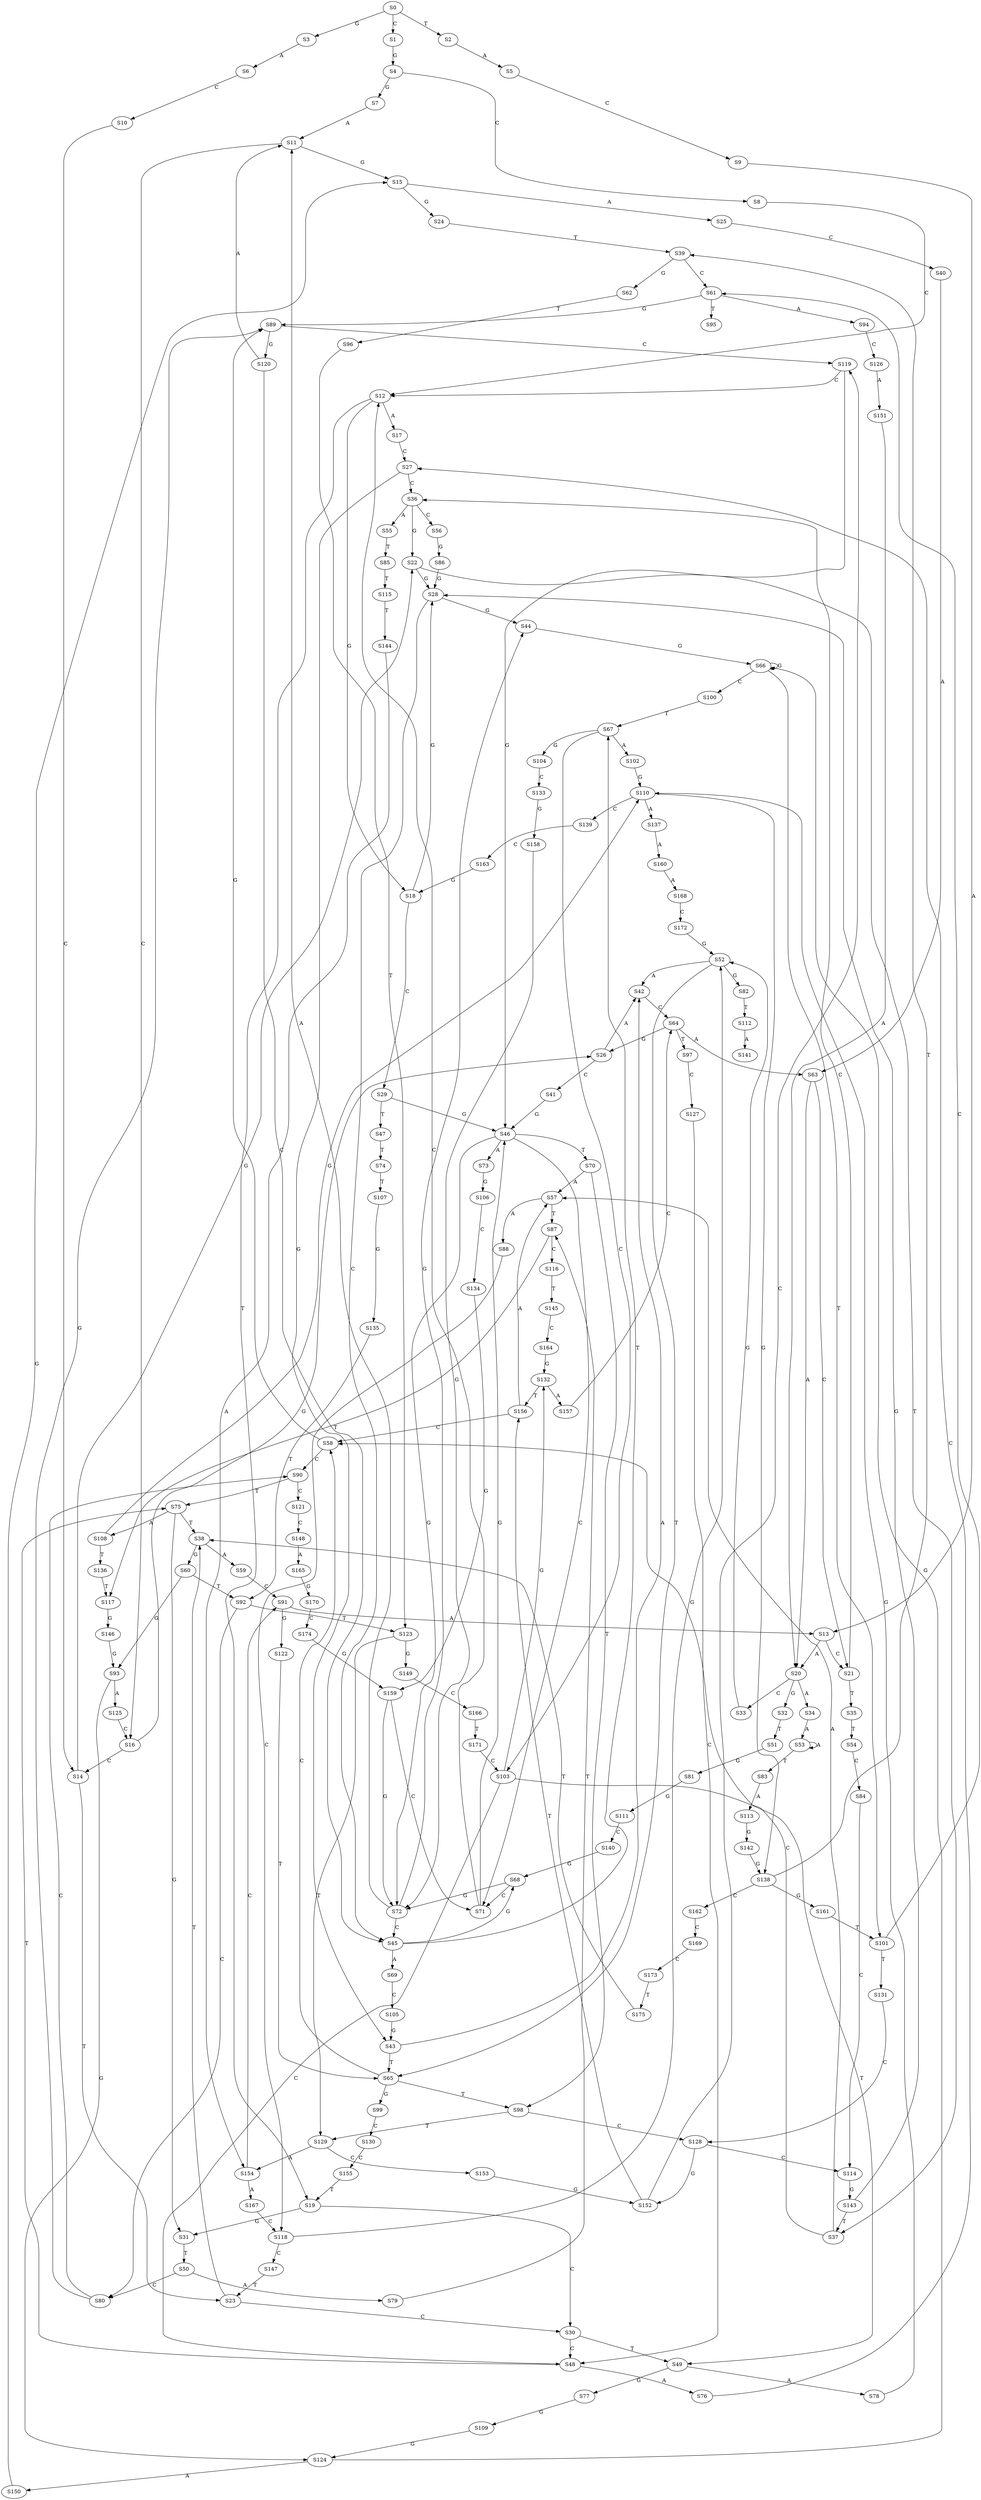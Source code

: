 strict digraph  {
	S0 -> S1 [ label = C ];
	S0 -> S2 [ label = T ];
	S0 -> S3 [ label = G ];
	S1 -> S4 [ label = G ];
	S2 -> S5 [ label = A ];
	S3 -> S6 [ label = A ];
	S4 -> S7 [ label = G ];
	S4 -> S8 [ label = C ];
	S5 -> S9 [ label = C ];
	S6 -> S10 [ label = C ];
	S7 -> S11 [ label = A ];
	S8 -> S12 [ label = C ];
	S9 -> S13 [ label = A ];
	S10 -> S14 [ label = C ];
	S11 -> S15 [ label = G ];
	S11 -> S16 [ label = C ];
	S12 -> S17 [ label = A ];
	S12 -> S18 [ label = G ];
	S12 -> S19 [ label = T ];
	S13 -> S20 [ label = A ];
	S13 -> S21 [ label = C ];
	S14 -> S22 [ label = G ];
	S14 -> S23 [ label = T ];
	S15 -> S24 [ label = G ];
	S15 -> S25 [ label = A ];
	S16 -> S26 [ label = G ];
	S16 -> S14 [ label = C ];
	S17 -> S27 [ label = C ];
	S18 -> S28 [ label = G ];
	S18 -> S29 [ label = C ];
	S19 -> S30 [ label = C ];
	S19 -> S31 [ label = G ];
	S20 -> S32 [ label = G ];
	S20 -> S33 [ label = C ];
	S20 -> S34 [ label = A ];
	S21 -> S35 [ label = T ];
	S21 -> S36 [ label = C ];
	S22 -> S28 [ label = G ];
	S22 -> S37 [ label = T ];
	S23 -> S30 [ label = C ];
	S23 -> S38 [ label = T ];
	S24 -> S39 [ label = T ];
	S25 -> S40 [ label = C ];
	S26 -> S41 [ label = C ];
	S26 -> S42 [ label = A ];
	S27 -> S36 [ label = C ];
	S27 -> S43 [ label = G ];
	S28 -> S44 [ label = G ];
	S28 -> S45 [ label = C ];
	S29 -> S46 [ label = G ];
	S29 -> S47 [ label = T ];
	S30 -> S48 [ label = C ];
	S30 -> S49 [ label = T ];
	S31 -> S50 [ label = T ];
	S32 -> S51 [ label = T ];
	S33 -> S52 [ label = G ];
	S34 -> S53 [ label = A ];
	S35 -> S54 [ label = T ];
	S36 -> S22 [ label = G ];
	S36 -> S55 [ label = A ];
	S36 -> S56 [ label = C ];
	S37 -> S57 [ label = A ];
	S37 -> S58 [ label = C ];
	S38 -> S59 [ label = A ];
	S38 -> S60 [ label = G ];
	S39 -> S61 [ label = C ];
	S39 -> S62 [ label = G ];
	S40 -> S63 [ label = A ];
	S41 -> S46 [ label = G ];
	S42 -> S64 [ label = C ];
	S43 -> S65 [ label = T ];
	S43 -> S42 [ label = A ];
	S44 -> S66 [ label = G ];
	S45 -> S67 [ label = T ];
	S45 -> S68 [ label = G ];
	S45 -> S69 [ label = A ];
	S46 -> S70 [ label = T ];
	S46 -> S71 [ label = C ];
	S46 -> S72 [ label = G ];
	S46 -> S73 [ label = A ];
	S47 -> S74 [ label = T ];
	S48 -> S75 [ label = T ];
	S48 -> S76 [ label = A ];
	S49 -> S77 [ label = G ];
	S49 -> S78 [ label = A ];
	S50 -> S79 [ label = A ];
	S50 -> S80 [ label = C ];
	S51 -> S81 [ label = G ];
	S52 -> S65 [ label = T ];
	S52 -> S42 [ label = A ];
	S52 -> S82 [ label = G ];
	S53 -> S83 [ label = T ];
	S53 -> S53 [ label = A ];
	S54 -> S84 [ label = C ];
	S55 -> S85 [ label = T ];
	S56 -> S86 [ label = G ];
	S57 -> S87 [ label = T ];
	S57 -> S88 [ label = A ];
	S58 -> S89 [ label = G ];
	S58 -> S90 [ label = C ];
	S59 -> S91 [ label = C ];
	S60 -> S92 [ label = T ];
	S60 -> S93 [ label = G ];
	S61 -> S94 [ label = A ];
	S61 -> S95 [ label = T ];
	S61 -> S89 [ label = G ];
	S62 -> S96 [ label = T ];
	S63 -> S21 [ label = C ];
	S63 -> S20 [ label = A ];
	S64 -> S63 [ label = A ];
	S64 -> S26 [ label = G ];
	S64 -> S97 [ label = T ];
	S65 -> S58 [ label = C ];
	S65 -> S98 [ label = T ];
	S65 -> S99 [ label = G ];
	S66 -> S100 [ label = C ];
	S66 -> S101 [ label = T ];
	S66 -> S66 [ label = G ];
	S67 -> S102 [ label = A ];
	S67 -> S103 [ label = C ];
	S67 -> S104 [ label = G ];
	S68 -> S71 [ label = C ];
	S68 -> S72 [ label = G ];
	S69 -> S105 [ label = C ];
	S70 -> S98 [ label = T ];
	S70 -> S57 [ label = A ];
	S71 -> S46 [ label = G ];
	S71 -> S12 [ label = C ];
	S72 -> S44 [ label = G ];
	S72 -> S45 [ label = C ];
	S72 -> S11 [ label = A ];
	S73 -> S106 [ label = G ];
	S74 -> S107 [ label = T ];
	S75 -> S108 [ label = A ];
	S75 -> S31 [ label = G ];
	S75 -> S38 [ label = T ];
	S76 -> S27 [ label = C ];
	S77 -> S109 [ label = G ];
	S78 -> S110 [ label = G ];
	S79 -> S87 [ label = T ];
	S80 -> S90 [ label = C ];
	S80 -> S89 [ label = G ];
	S81 -> S111 [ label = G ];
	S82 -> S112 [ label = T ];
	S83 -> S113 [ label = A ];
	S84 -> S114 [ label = C ];
	S85 -> S115 [ label = T ];
	S86 -> S28 [ label = G ];
	S87 -> S116 [ label = C ];
	S87 -> S117 [ label = T ];
	S88 -> S118 [ label = C ];
	S89 -> S119 [ label = C ];
	S89 -> S120 [ label = G ];
	S90 -> S121 [ label = C ];
	S90 -> S75 [ label = T ];
	S91 -> S122 [ label = G ];
	S91 -> S13 [ label = A ];
	S92 -> S123 [ label = T ];
	S92 -> S80 [ label = C ];
	S93 -> S124 [ label = G ];
	S93 -> S125 [ label = A ];
	S94 -> S126 [ label = C ];
	S96 -> S123 [ label = T ];
	S97 -> S127 [ label = C ];
	S98 -> S128 [ label = C ];
	S98 -> S129 [ label = T ];
	S99 -> S130 [ label = C ];
	S100 -> S67 [ label = T ];
	S101 -> S131 [ label = T ];
	S101 -> S61 [ label = C ];
	S102 -> S110 [ label = G ];
	S103 -> S49 [ label = T ];
	S103 -> S132 [ label = G ];
	S103 -> S48 [ label = C ];
	S104 -> S133 [ label = C ];
	S105 -> S43 [ label = G ];
	S106 -> S134 [ label = C ];
	S107 -> S135 [ label = G ];
	S108 -> S110 [ label = G ];
	S108 -> S136 [ label = T ];
	S109 -> S124 [ label = G ];
	S110 -> S137 [ label = A ];
	S110 -> S138 [ label = G ];
	S110 -> S139 [ label = C ];
	S111 -> S140 [ label = C ];
	S112 -> S141 [ label = A ];
	S113 -> S142 [ label = G ];
	S114 -> S143 [ label = G ];
	S115 -> S144 [ label = T ];
	S116 -> S145 [ label = T ];
	S117 -> S146 [ label = G ];
	S118 -> S52 [ label = G ];
	S118 -> S147 [ label = C ];
	S119 -> S46 [ label = G ];
	S119 -> S12 [ label = C ];
	S120 -> S45 [ label = C ];
	S120 -> S11 [ label = A ];
	S121 -> S148 [ label = C ];
	S122 -> S65 [ label = T ];
	S123 -> S149 [ label = G ];
	S123 -> S129 [ label = T ];
	S124 -> S66 [ label = G ];
	S124 -> S150 [ label = A ];
	S125 -> S16 [ label = C ];
	S126 -> S151 [ label = A ];
	S127 -> S48 [ label = C ];
	S128 -> S114 [ label = C ];
	S128 -> S152 [ label = G ];
	S129 -> S153 [ label = C ];
	S129 -> S154 [ label = A ];
	S130 -> S155 [ label = C ];
	S131 -> S128 [ label = C ];
	S132 -> S156 [ label = T ];
	S132 -> S157 [ label = A ];
	S133 -> S158 [ label = G ];
	S134 -> S159 [ label = G ];
	S135 -> S92 [ label = T ];
	S136 -> S117 [ label = T ];
	S137 -> S160 [ label = A ];
	S138 -> S161 [ label = G ];
	S138 -> S39 [ label = T ];
	S138 -> S162 [ label = C ];
	S139 -> S163 [ label = C ];
	S140 -> S68 [ label = G ];
	S142 -> S138 [ label = G ];
	S143 -> S37 [ label = T ];
	S143 -> S28 [ label = G ];
	S144 -> S154 [ label = A ];
	S145 -> S164 [ label = C ];
	S146 -> S93 [ label = G ];
	S147 -> S23 [ label = T ];
	S148 -> S165 [ label = A ];
	S149 -> S166 [ label = C ];
	S150 -> S15 [ label = G ];
	S151 -> S20 [ label = A ];
	S152 -> S156 [ label = T ];
	S152 -> S119 [ label = C ];
	S153 -> S152 [ label = G ];
	S154 -> S91 [ label = C ];
	S154 -> S167 [ label = A ];
	S155 -> S19 [ label = T ];
	S156 -> S58 [ label = C ];
	S156 -> S57 [ label = A ];
	S157 -> S64 [ label = C ];
	S158 -> S72 [ label = G ];
	S159 -> S72 [ label = G ];
	S159 -> S71 [ label = C ];
	S160 -> S168 [ label = A ];
	S161 -> S101 [ label = T ];
	S162 -> S169 [ label = C ];
	S163 -> S18 [ label = G ];
	S164 -> S132 [ label = G ];
	S165 -> S170 [ label = G ];
	S166 -> S171 [ label = T ];
	S167 -> S118 [ label = C ];
	S168 -> S172 [ label = C ];
	S169 -> S173 [ label = C ];
	S170 -> S174 [ label = C ];
	S171 -> S103 [ label = C ];
	S172 -> S52 [ label = G ];
	S173 -> S175 [ label = T ];
	S174 -> S159 [ label = G ];
	S175 -> S38 [ label = T ];
}
